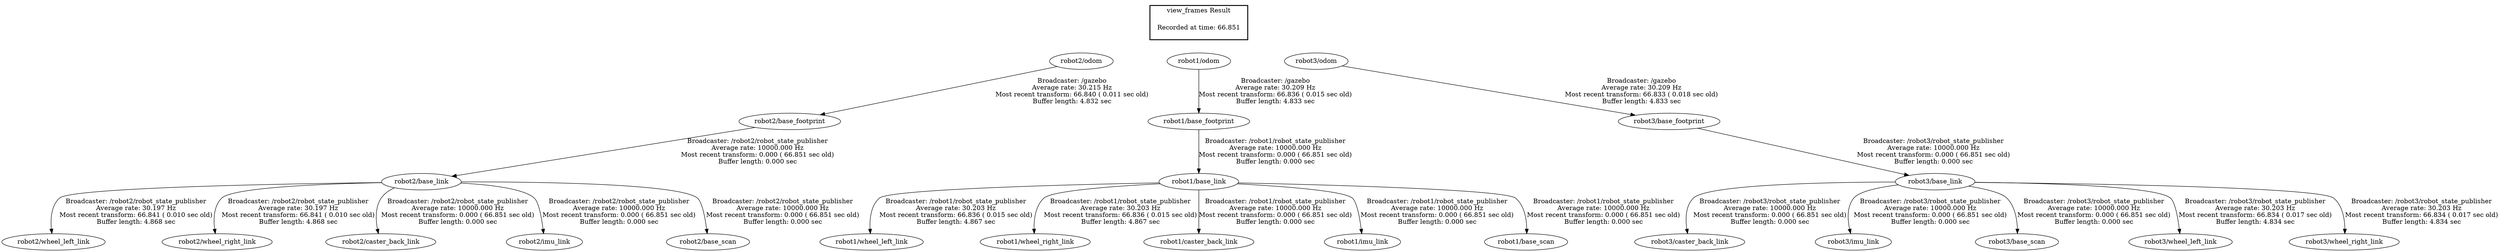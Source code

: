 digraph G {
"robot1/base_link" -> "robot1/wheel_left_link"[label="Broadcaster: /robot1/robot_state_publisher\nAverage rate: 30.203 Hz\nMost recent transform: 66.836 ( 0.015 sec old)\nBuffer length: 4.867 sec\n"];
"robot1/base_footprint" -> "robot1/base_link"[label="Broadcaster: /robot1/robot_state_publisher\nAverage rate: 10000.000 Hz\nMost recent transform: 0.000 ( 66.851 sec old)\nBuffer length: 0.000 sec\n"];
"robot1/base_link" -> "robot1/wheel_right_link"[label="Broadcaster: /robot1/robot_state_publisher\nAverage rate: 30.203 Hz\nMost recent transform: 66.836 ( 0.015 sec old)\nBuffer length: 4.867 sec\n"];
"robot2/base_link" -> "robot2/wheel_left_link"[label="Broadcaster: /robot2/robot_state_publisher\nAverage rate: 30.197 Hz\nMost recent transform: 66.841 ( 0.010 sec old)\nBuffer length: 4.868 sec\n"];
"robot2/base_footprint" -> "robot2/base_link"[label="Broadcaster: /robot2/robot_state_publisher\nAverage rate: 10000.000 Hz\nMost recent transform: 0.000 ( 66.851 sec old)\nBuffer length: 0.000 sec\n"];
"robot2/base_link" -> "robot2/wheel_right_link"[label="Broadcaster: /robot2/robot_state_publisher\nAverage rate: 30.197 Hz\nMost recent transform: 66.841 ( 0.010 sec old)\nBuffer length: 4.868 sec\n"];
"robot2/odom" -> "robot2/base_footprint"[label="Broadcaster: /gazebo\nAverage rate: 30.215 Hz\nMost recent transform: 66.840 ( 0.011 sec old)\nBuffer length: 4.832 sec\n"];
"robot2/base_link" -> "robot2/caster_back_link"[label="Broadcaster: /robot2/robot_state_publisher\nAverage rate: 10000.000 Hz\nMost recent transform: 0.000 ( 66.851 sec old)\nBuffer length: 0.000 sec\n"];
"robot2/base_link" -> "robot2/imu_link"[label="Broadcaster: /robot2/robot_state_publisher\nAverage rate: 10000.000 Hz\nMost recent transform: 0.000 ( 66.851 sec old)\nBuffer length: 0.000 sec\n"];
"robot2/base_link" -> "robot2/base_scan"[label="Broadcaster: /robot2/robot_state_publisher\nAverage rate: 10000.000 Hz\nMost recent transform: 0.000 ( 66.851 sec old)\nBuffer length: 0.000 sec\n"];
"robot1/odom" -> "robot1/base_footprint"[label="Broadcaster: /gazebo\nAverage rate: 30.209 Hz\nMost recent transform: 66.836 ( 0.015 sec old)\nBuffer length: 4.833 sec\n"];
"robot1/base_link" -> "robot1/caster_back_link"[label="Broadcaster: /robot1/robot_state_publisher\nAverage rate: 10000.000 Hz\nMost recent transform: 0.000 ( 66.851 sec old)\nBuffer length: 0.000 sec\n"];
"robot1/base_link" -> "robot1/imu_link"[label="Broadcaster: /robot1/robot_state_publisher\nAverage rate: 10000.000 Hz\nMost recent transform: 0.000 ( 66.851 sec old)\nBuffer length: 0.000 sec\n"];
"robot1/base_link" -> "robot1/base_scan"[label="Broadcaster: /robot1/robot_state_publisher\nAverage rate: 10000.000 Hz\nMost recent transform: 0.000 ( 66.851 sec old)\nBuffer length: 0.000 sec\n"];
"robot3/base_footprint" -> "robot3/base_link"[label="Broadcaster: /robot3/robot_state_publisher\nAverage rate: 10000.000 Hz\nMost recent transform: 0.000 ( 66.851 sec old)\nBuffer length: 0.000 sec\n"];
"robot3/odom" -> "robot3/base_footprint"[label="Broadcaster: /gazebo\nAverage rate: 30.209 Hz\nMost recent transform: 66.833 ( 0.018 sec old)\nBuffer length: 4.833 sec\n"];
"robot3/base_link" -> "robot3/caster_back_link"[label="Broadcaster: /robot3/robot_state_publisher\nAverage rate: 10000.000 Hz\nMost recent transform: 0.000 ( 66.851 sec old)\nBuffer length: 0.000 sec\n"];
"robot3/base_link" -> "robot3/imu_link"[label="Broadcaster: /robot3/robot_state_publisher\nAverage rate: 10000.000 Hz\nMost recent transform: 0.000 ( 66.851 sec old)\nBuffer length: 0.000 sec\n"];
"robot3/base_link" -> "robot3/base_scan"[label="Broadcaster: /robot3/robot_state_publisher\nAverage rate: 10000.000 Hz\nMost recent transform: 0.000 ( 66.851 sec old)\nBuffer length: 0.000 sec\n"];
"robot3/base_link" -> "robot3/wheel_left_link"[label="Broadcaster: /robot3/robot_state_publisher\nAverage rate: 30.203 Hz\nMost recent transform: 66.834 ( 0.017 sec old)\nBuffer length: 4.834 sec\n"];
"robot3/base_link" -> "robot3/wheel_right_link"[label="Broadcaster: /robot3/robot_state_publisher\nAverage rate: 30.203 Hz\nMost recent transform: 66.834 ( 0.017 sec old)\nBuffer length: 4.834 sec\n"];
edge [style=invis];
 subgraph cluster_legend { style=bold; color=black; label ="view_frames Result";
"Recorded at time: 66.851"[ shape=plaintext ] ;
 }->"robot3/odom";
edge [style=invis];
 subgraph cluster_legend { style=bold; color=black; label ="view_frames Result";
"Recorded at time: 66.851"[ shape=plaintext ] ;
 }->"robot1/odom";
edge [style=invis];
 subgraph cluster_legend { style=bold; color=black; label ="view_frames Result";
"Recorded at time: 66.851"[ shape=plaintext ] ;
 }->"robot2/odom";
}